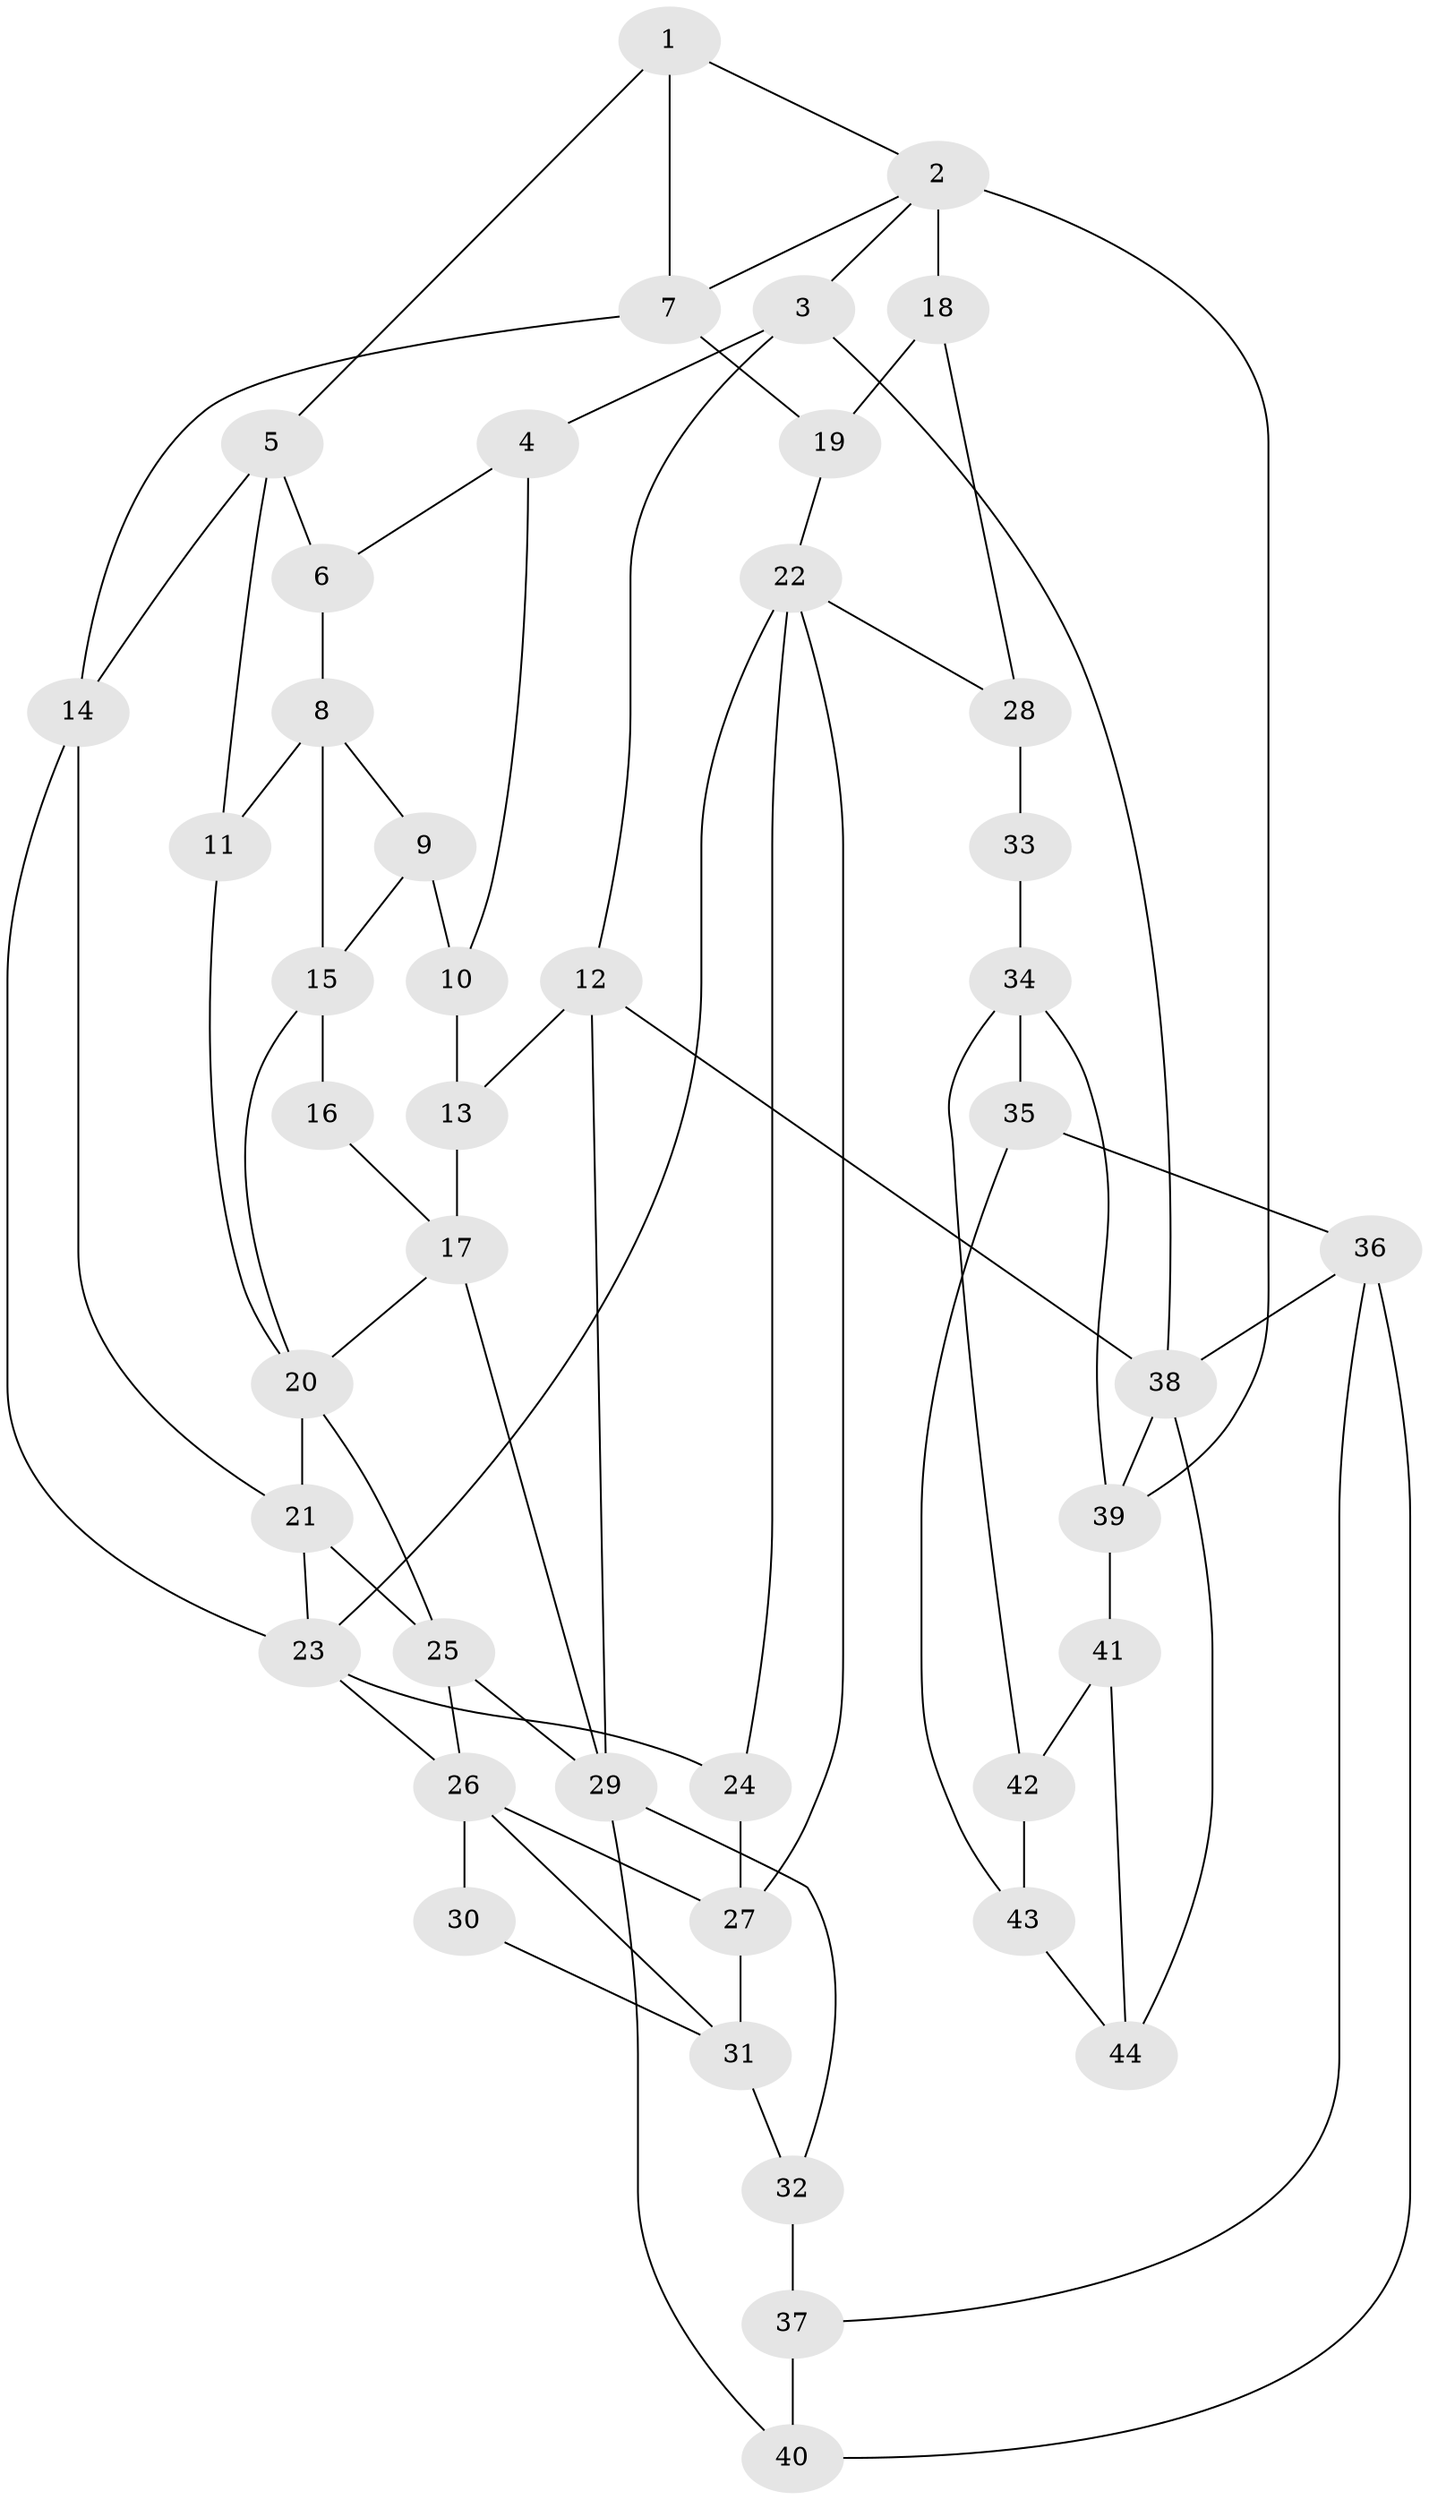 // original degree distribution, {3: 0.02727272727272727, 4: 0.2545454545454545, 6: 0.2545454545454545, 5: 0.4636363636363636}
// Generated by graph-tools (version 1.1) at 2025/54/03/04/25 22:54:47]
// undirected, 44 vertices, 79 edges
graph export_dot {
  node [color=gray90,style=filled];
  1;
  2;
  3;
  4;
  5;
  6;
  7;
  8;
  9;
  10;
  11;
  12;
  13;
  14;
  15;
  16;
  17;
  18;
  19;
  20;
  21;
  22;
  23;
  24;
  25;
  26;
  27;
  28;
  29;
  30;
  31;
  32;
  33;
  34;
  35;
  36;
  37;
  38;
  39;
  40;
  41;
  42;
  43;
  44;
  1 -- 2 [weight=1.0];
  1 -- 5 [weight=1.0];
  1 -- 7 [weight=2.0];
  2 -- 3 [weight=1.0];
  2 -- 7 [weight=1.0];
  2 -- 18 [weight=2.0];
  2 -- 39 [weight=2.0];
  3 -- 4 [weight=1.0];
  3 -- 12 [weight=1.0];
  3 -- 38 [weight=1.0];
  4 -- 6 [weight=1.0];
  4 -- 10 [weight=1.0];
  5 -- 6 [weight=1.0];
  5 -- 11 [weight=1.0];
  5 -- 14 [weight=1.0];
  6 -- 8 [weight=2.0];
  7 -- 14 [weight=1.0];
  7 -- 19 [weight=1.0];
  8 -- 9 [weight=1.0];
  8 -- 11 [weight=2.0];
  8 -- 15 [weight=1.0];
  9 -- 10 [weight=1.0];
  9 -- 15 [weight=1.0];
  10 -- 13 [weight=2.0];
  11 -- 20 [weight=1.0];
  12 -- 13 [weight=2.0];
  12 -- 29 [weight=1.0];
  12 -- 38 [weight=1.0];
  13 -- 17 [weight=2.0];
  14 -- 21 [weight=1.0];
  14 -- 23 [weight=1.0];
  15 -- 16 [weight=2.0];
  15 -- 20 [weight=1.0];
  16 -- 17 [weight=1.0];
  17 -- 20 [weight=1.0];
  17 -- 29 [weight=1.0];
  18 -- 19 [weight=2.0];
  18 -- 28 [weight=2.0];
  19 -- 22 [weight=1.0];
  20 -- 21 [weight=1.0];
  20 -- 25 [weight=1.0];
  21 -- 23 [weight=1.0];
  21 -- 25 [weight=1.0];
  22 -- 23 [weight=1.0];
  22 -- 24 [weight=2.0];
  22 -- 27 [weight=1.0];
  22 -- 28 [weight=1.0];
  23 -- 24 [weight=1.0];
  23 -- 26 [weight=1.0];
  24 -- 27 [weight=3.0];
  25 -- 26 [weight=1.0];
  25 -- 29 [weight=1.0];
  26 -- 27 [weight=1.0];
  26 -- 30 [weight=1.0];
  26 -- 31 [weight=1.0];
  27 -- 31 [weight=1.0];
  28 -- 33 [weight=1.0];
  29 -- 32 [weight=1.0];
  29 -- 40 [weight=1.0];
  30 -- 31 [weight=2.0];
  31 -- 32 [weight=2.0];
  32 -- 37 [weight=2.0];
  33 -- 34 [weight=2.0];
  34 -- 35 [weight=1.0];
  34 -- 39 [weight=1.0];
  34 -- 42 [weight=1.0];
  35 -- 36 [weight=1.0];
  35 -- 43 [weight=1.0];
  36 -- 37 [weight=1.0];
  36 -- 38 [weight=1.0];
  36 -- 40 [weight=1.0];
  37 -- 40 [weight=1.0];
  38 -- 39 [weight=1.0];
  38 -- 44 [weight=1.0];
  39 -- 41 [weight=2.0];
  41 -- 42 [weight=2.0];
  41 -- 44 [weight=2.0];
  42 -- 43 [weight=2.0];
  43 -- 44 [weight=1.0];
}
